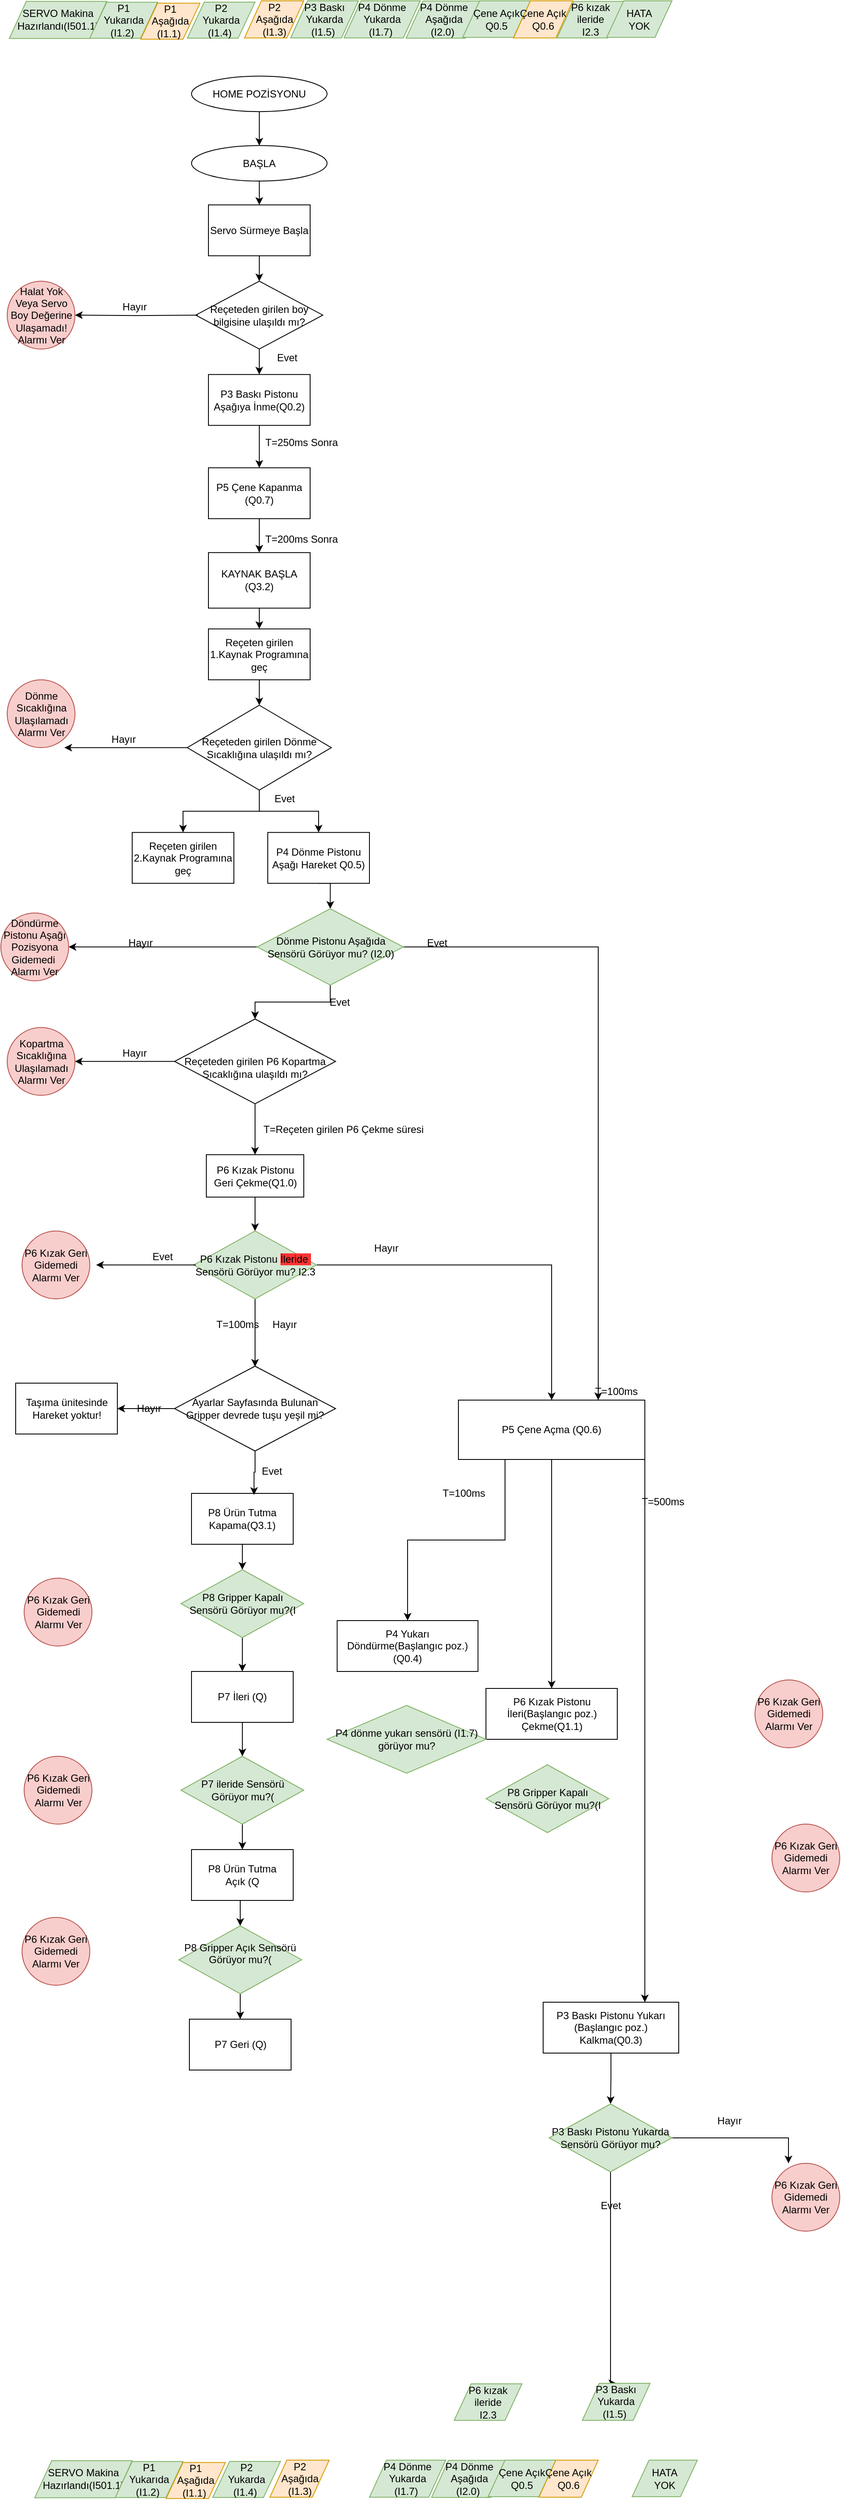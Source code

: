 <mxfile version="13.8.8" type="github">
  <diagram id="8I0ZILU0IZCC_N8qX_k-" name="Page-1">
    <mxGraphModel dx="1730" dy="967" grid="1" gridSize="10" guides="1" tooltips="1" connect="1" arrows="1" fold="1" page="1" pageScale="1" pageWidth="1169" pageHeight="827" background="none" math="0" shadow="0">
      <root>
        <mxCell id="0" />
        <mxCell id="1" parent="0" />
        <mxCell id="AO6P_Psntt2UskHuxxLQ-130" value="SERVO Makina Hazırlandı(I501.1)" style="shape=parallelogram;perimeter=parallelogramPerimeter;whiteSpace=wrap;html=1;fixedSize=1;fillColor=#d5e8d4;strokeColor=#82b366;" vertex="1" parent="1">
          <mxGeometry x="30" y="30.62" width="115" height="43.75" as="geometry" />
        </mxCell>
        <mxCell id="AO6P_Psntt2UskHuxxLQ-131" value="" style="edgeStyle=orthogonalEdgeStyle;rounded=0;orthogonalLoop=1;jettySize=auto;html=1;" edge="1" source="AO6P_Psntt2UskHuxxLQ-132" target="AO6P_Psntt2UskHuxxLQ-134" parent="1">
          <mxGeometry relative="1" as="geometry" />
        </mxCell>
        <mxCell id="AO6P_Psntt2UskHuxxLQ-132" value="HOME POZİSYONU" style="ellipse;whiteSpace=wrap;html=1;" vertex="1" parent="1">
          <mxGeometry x="245" y="118.75" width="160" height="41.87" as="geometry" />
        </mxCell>
        <mxCell id="AO6P_Psntt2UskHuxxLQ-133" style="edgeStyle=orthogonalEdgeStyle;rounded=0;orthogonalLoop=1;jettySize=auto;html=1;exitX=0.5;exitY=1;exitDx=0;exitDy=0;entryX=0.5;entryY=0;entryDx=0;entryDy=0;" edge="1" source="AO6P_Psntt2UskHuxxLQ-134" target="AO6P_Psntt2UskHuxxLQ-135" parent="1">
          <mxGeometry relative="1" as="geometry">
            <mxPoint x="325" y="270.62" as="targetPoint" />
          </mxGeometry>
        </mxCell>
        <mxCell id="AO6P_Psntt2UskHuxxLQ-134" value="BAŞLA" style="ellipse;whiteSpace=wrap;html=1;" vertex="1" parent="1">
          <mxGeometry x="245" y="200.62" width="160" height="41.87" as="geometry" />
        </mxCell>
        <mxCell id="AO6P_Psntt2UskHuxxLQ-135" value="Servo Sürmeye Başla" style="rounded=0;whiteSpace=wrap;html=1;" vertex="1" parent="1">
          <mxGeometry x="265" y="270.62" width="120" height="60" as="geometry" />
        </mxCell>
        <mxCell id="AO6P_Psntt2UskHuxxLQ-136" value="" style="edgeStyle=orthogonalEdgeStyle;rounded=0;orthogonalLoop=1;jettySize=auto;html=1;" edge="1" source="AO6P_Psntt2UskHuxxLQ-137" target="AO6P_Psntt2UskHuxxLQ-140" parent="1">
          <mxGeometry relative="1" as="geometry" />
        </mxCell>
        <mxCell id="AO6P_Psntt2UskHuxxLQ-137" value="&lt;span&gt;Reçeteden girilen boy bilgisine ulaşıldı mı?&lt;/span&gt;" style="rhombus;whiteSpace=wrap;html=1;" vertex="1" parent="1">
          <mxGeometry x="250" y="360.62" width="150" height="80" as="geometry" />
        </mxCell>
        <mxCell id="AO6P_Psntt2UskHuxxLQ-138" value="" style="endArrow=classic;html=1;exitX=0.5;exitY=1;exitDx=0;exitDy=0;entryX=0.5;entryY=0;entryDx=0;entryDy=0;" edge="1" source="AO6P_Psntt2UskHuxxLQ-135" target="AO6P_Psntt2UskHuxxLQ-137" parent="1">
          <mxGeometry width="50" height="50" relative="1" as="geometry">
            <mxPoint x="65" y="390.62" as="sourcePoint" />
            <mxPoint x="65" y="460.62" as="targetPoint" />
            <Array as="points" />
          </mxGeometry>
        </mxCell>
        <mxCell id="AO6P_Psntt2UskHuxxLQ-139" value="" style="edgeStyle=orthogonalEdgeStyle;rounded=0;orthogonalLoop=1;jettySize=auto;html=1;" edge="1" source="AO6P_Psntt2UskHuxxLQ-140" target="AO6P_Psntt2UskHuxxLQ-142" parent="1">
          <mxGeometry relative="1" as="geometry" />
        </mxCell>
        <mxCell id="AO6P_Psntt2UskHuxxLQ-140" value="P3 Baskı Pistonu Aşağıya İnme(Q0.2)" style="rounded=0;whiteSpace=wrap;html=1;" vertex="1" parent="1">
          <mxGeometry x="265" y="470.62" width="120" height="60" as="geometry" />
        </mxCell>
        <mxCell id="AO6P_Psntt2UskHuxxLQ-141" value="" style="edgeStyle=orthogonalEdgeStyle;rounded=0;orthogonalLoop=1;jettySize=auto;html=1;" edge="1" source="AO6P_Psntt2UskHuxxLQ-142" parent="1">
          <mxGeometry relative="1" as="geometry">
            <mxPoint x="325" y="680.62" as="targetPoint" />
          </mxGeometry>
        </mxCell>
        <mxCell id="AO6P_Psntt2UskHuxxLQ-142" value="P5 Çene Kapanma&lt;br&gt;(Q0.7)" style="rounded=0;whiteSpace=wrap;html=1;" vertex="1" parent="1">
          <mxGeometry x="265" y="580.62" width="120" height="60" as="geometry" />
        </mxCell>
        <mxCell id="AO6P_Psntt2UskHuxxLQ-143" value="T=250ms Sonra" style="text;html=1;strokeColor=none;fillColor=none;align=center;verticalAlign=middle;whiteSpace=wrap;rounded=0;" vertex="1" parent="1">
          <mxGeometry x="315" y="540.62" width="120" height="20" as="geometry" />
        </mxCell>
        <mxCell id="AO6P_Psntt2UskHuxxLQ-144" value="T=200ms Sonra" style="text;html=1;strokeColor=none;fillColor=none;align=center;verticalAlign=middle;whiteSpace=wrap;rounded=0;" vertex="1" parent="1">
          <mxGeometry x="315" y="655.12" width="120" height="20" as="geometry" />
        </mxCell>
        <mxCell id="AO6P_Psntt2UskHuxxLQ-145" style="edgeStyle=orthogonalEdgeStyle;rounded=0;orthogonalLoop=1;jettySize=auto;html=1;exitX=0.5;exitY=1;exitDx=0;exitDy=0;entryX=0.5;entryY=0;entryDx=0;entryDy=0;" edge="1" source="AO6P_Psntt2UskHuxxLQ-146" target="AO6P_Psntt2UskHuxxLQ-148" parent="1">
          <mxGeometry relative="1" as="geometry" />
        </mxCell>
        <mxCell id="AO6P_Psntt2UskHuxxLQ-146" value="KAYNAK BAŞLA&lt;br&gt;(Q3.2)" style="rounded=0;whiteSpace=wrap;html=1;" vertex="1" parent="1">
          <mxGeometry x="265" y="680.62" width="120" height="65.5" as="geometry" />
        </mxCell>
        <mxCell id="AO6P_Psntt2UskHuxxLQ-147" style="edgeStyle=orthogonalEdgeStyle;rounded=0;orthogonalLoop=1;jettySize=auto;html=1;exitX=0.5;exitY=1;exitDx=0;exitDy=0;entryX=0.5;entryY=0;entryDx=0;entryDy=0;" edge="1" source="AO6P_Psntt2UskHuxxLQ-148" target="AO6P_Psntt2UskHuxxLQ-152" parent="1">
          <mxGeometry relative="1" as="geometry" />
        </mxCell>
        <mxCell id="AO6P_Psntt2UskHuxxLQ-148" value="Reçeten girilen 1.Kaynak Programına geç" style="rounded=0;whiteSpace=wrap;html=1;" vertex="1" parent="1">
          <mxGeometry x="265" y="770.62" width="120" height="60" as="geometry" />
        </mxCell>
        <mxCell id="AO6P_Psntt2UskHuxxLQ-149" style="edgeStyle=orthogonalEdgeStyle;rounded=0;orthogonalLoop=1;jettySize=auto;html=1;" edge="1" source="AO6P_Psntt2UskHuxxLQ-152" parent="1">
          <mxGeometry relative="1" as="geometry">
            <mxPoint x="95" y="910.62" as="targetPoint" />
          </mxGeometry>
        </mxCell>
        <mxCell id="AO6P_Psntt2UskHuxxLQ-150" value="" style="edgeStyle=orthogonalEdgeStyle;rounded=0;orthogonalLoop=1;jettySize=auto;html=1;" edge="1" source="AO6P_Psntt2UskHuxxLQ-152" target="AO6P_Psntt2UskHuxxLQ-153" parent="1">
          <mxGeometry relative="1" as="geometry" />
        </mxCell>
        <mxCell id="AO6P_Psntt2UskHuxxLQ-151" value="" style="edgeStyle=orthogonalEdgeStyle;rounded=0;orthogonalLoop=1;jettySize=auto;html=1;" edge="1" source="AO6P_Psntt2UskHuxxLQ-152" target="AO6P_Psntt2UskHuxxLQ-158" parent="1">
          <mxGeometry relative="1" as="geometry" />
        </mxCell>
        <mxCell id="AO6P_Psntt2UskHuxxLQ-152" value="Reçeteden girilen Dönme Sıcaklığına ulaşıldı mı?" style="rhombus;whiteSpace=wrap;html=1;" vertex="1" parent="1">
          <mxGeometry x="240" y="860.62" width="170" height="100" as="geometry" />
        </mxCell>
        <mxCell id="AO6P_Psntt2UskHuxxLQ-153" value="Reçeten girilen 2.Kaynak Programına geç" style="rounded=0;whiteSpace=wrap;html=1;" vertex="1" parent="1">
          <mxGeometry x="175" y="1010.62" width="120" height="60" as="geometry" />
        </mxCell>
        <mxCell id="AO6P_Psntt2UskHuxxLQ-154" value="Evet" style="text;html=1;strokeColor=none;fillColor=none;align=center;verticalAlign=middle;whiteSpace=wrap;rounded=0;" vertex="1" parent="1">
          <mxGeometry x="335" y="960.62" width="40" height="20" as="geometry" />
        </mxCell>
        <mxCell id="AO6P_Psntt2UskHuxxLQ-155" value="Hayır" style="text;html=1;strokeColor=none;fillColor=none;align=center;verticalAlign=middle;whiteSpace=wrap;rounded=0;" vertex="1" parent="1">
          <mxGeometry x="145" y="890.62" width="40" height="20" as="geometry" />
        </mxCell>
        <mxCell id="AO6P_Psntt2UskHuxxLQ-156" value="Dönme Sıcaklığına Ulaşılamadı Alarmı Ver" style="ellipse;whiteSpace=wrap;html=1;aspect=fixed;fillColor=#f8cecc;strokeColor=#b85450;" vertex="1" parent="1">
          <mxGeometry x="27.5" y="830.62" width="80" height="80" as="geometry" />
        </mxCell>
        <mxCell id="AO6P_Psntt2UskHuxxLQ-157" style="edgeStyle=orthogonalEdgeStyle;rounded=0;orthogonalLoop=1;jettySize=auto;html=1;exitX=0.5;exitY=1;exitDx=0;exitDy=0;entryX=0.5;entryY=0;entryDx=0;entryDy=0;" edge="1" source="AO6P_Psntt2UskHuxxLQ-158" target="AO6P_Psntt2UskHuxxLQ-167" parent="1">
          <mxGeometry relative="1" as="geometry" />
        </mxCell>
        <mxCell id="AO6P_Psntt2UskHuxxLQ-158" value="P4 Dönme Pistonu Aşağı Hareket Q0.5)" style="rounded=0;whiteSpace=wrap;html=1;" vertex="1" parent="1">
          <mxGeometry x="335" y="1010.62" width="120" height="60" as="geometry" />
        </mxCell>
        <mxCell id="AO6P_Psntt2UskHuxxLQ-159" value="" style="edgeStyle=orthogonalEdgeStyle;rounded=0;orthogonalLoop=1;jettySize=auto;html=1;" edge="1" source="AO6P_Psntt2UskHuxxLQ-161" target="AO6P_Psntt2UskHuxxLQ-163" parent="1">
          <mxGeometry relative="1" as="geometry" />
        </mxCell>
        <mxCell id="AO6P_Psntt2UskHuxxLQ-160" value="" style="edgeStyle=orthogonalEdgeStyle;rounded=0;orthogonalLoop=1;jettySize=auto;html=1;" edge="1" source="AO6P_Psntt2UskHuxxLQ-161" target="AO6P_Psntt2UskHuxxLQ-169" parent="1">
          <mxGeometry relative="1" as="geometry" />
        </mxCell>
        <mxCell id="AO6P_Psntt2UskHuxxLQ-161" value="&lt;br&gt;Reçeteden girilen P6 Kopartma&lt;br&gt;Sıcaklığına ulaşıldı mı?" style="rhombus;whiteSpace=wrap;html=1;" vertex="1" parent="1">
          <mxGeometry x="225" y="1230.62" width="190" height="100" as="geometry" />
        </mxCell>
        <mxCell id="AO6P_Psntt2UskHuxxLQ-162" value="Hayır" style="text;html=1;strokeColor=none;fillColor=none;align=center;verticalAlign=middle;whiteSpace=wrap;rounded=0;" vertex="1" parent="1">
          <mxGeometry x="157.5" y="1260.62" width="40" height="20" as="geometry" />
        </mxCell>
        <mxCell id="AO6P_Psntt2UskHuxxLQ-163" value="Kopartma&lt;br&gt;Sıcaklığına Ulaşılamadı Alarmı Ver" style="ellipse;whiteSpace=wrap;html=1;aspect=fixed;fillColor=#f8cecc;strokeColor=#b85450;" vertex="1" parent="1">
          <mxGeometry x="27.5" y="1240.62" width="80" height="80" as="geometry" />
        </mxCell>
        <mxCell id="AO6P_Psntt2UskHuxxLQ-164" style="edgeStyle=orthogonalEdgeStyle;rounded=0;orthogonalLoop=1;jettySize=auto;html=1;entryX=0.5;entryY=0;entryDx=0;entryDy=0;" edge="1" source="AO6P_Psntt2UskHuxxLQ-167" target="AO6P_Psntt2UskHuxxLQ-161" parent="1">
          <mxGeometry relative="1" as="geometry" />
        </mxCell>
        <mxCell id="AO6P_Psntt2UskHuxxLQ-165" style="edgeStyle=orthogonalEdgeStyle;rounded=0;orthogonalLoop=1;jettySize=auto;html=1;exitX=1;exitY=0.5;exitDx=0;exitDy=0;entryX=0.75;entryY=0;entryDx=0;entryDy=0;" edge="1" source="AO6P_Psntt2UskHuxxLQ-167" target="AO6P_Psntt2UskHuxxLQ-180" parent="1">
          <mxGeometry relative="1" as="geometry" />
        </mxCell>
        <mxCell id="AO6P_Psntt2UskHuxxLQ-166" style="edgeStyle=orthogonalEdgeStyle;rounded=0;orthogonalLoop=1;jettySize=auto;html=1;exitX=0;exitY=0.5;exitDx=0;exitDy=0;entryX=1;entryY=0.5;entryDx=0;entryDy=0;" edge="1" source="AO6P_Psntt2UskHuxxLQ-167" target="AO6P_Psntt2UskHuxxLQ-206" parent="1">
          <mxGeometry relative="1" as="geometry" />
        </mxCell>
        <mxCell id="AO6P_Psntt2UskHuxxLQ-167" value="Dönme Pistonu Aşağıda Sensörü Görüyor mu? (I2.0)" style="rhombus;whiteSpace=wrap;html=1;fillColor=#d5e8d4;strokeColor=#82b366;" vertex="1" parent="1">
          <mxGeometry x="322.5" y="1100.62" width="172.5" height="90" as="geometry" />
        </mxCell>
        <mxCell id="AO6P_Psntt2UskHuxxLQ-168" value="" style="edgeStyle=orthogonalEdgeStyle;rounded=0;orthogonalLoop=1;jettySize=auto;html=1;" edge="1" source="AO6P_Psntt2UskHuxxLQ-169" target="AO6P_Psntt2UskHuxxLQ-173" parent="1">
          <mxGeometry relative="1" as="geometry" />
        </mxCell>
        <mxCell id="AO6P_Psntt2UskHuxxLQ-169" value="P6 Kızak Pistonu&lt;br&gt;Geri Çekme(Q1.0)" style="rounded=0;whiteSpace=wrap;html=1;" vertex="1" parent="1">
          <mxGeometry x="262.5" y="1390.62" width="115" height="50" as="geometry" />
        </mxCell>
        <mxCell id="AO6P_Psntt2UskHuxxLQ-170" value="T=Reçeten girilen P6 Çekme süresi" style="text;html=1;strokeColor=none;fillColor=none;align=center;verticalAlign=middle;whiteSpace=wrap;rounded=0;" vertex="1" parent="1">
          <mxGeometry x="322.5" y="1350.62" width="202.5" height="20" as="geometry" />
        </mxCell>
        <mxCell id="AO6P_Psntt2UskHuxxLQ-171" style="edgeStyle=orthogonalEdgeStyle;rounded=0;orthogonalLoop=1;jettySize=auto;html=1;exitX=1;exitY=0.5;exitDx=0;exitDy=0;entryX=0.5;entryY=0;entryDx=0;entryDy=0;" edge="1" source="AO6P_Psntt2UskHuxxLQ-173" target="AO6P_Psntt2UskHuxxLQ-180" parent="1">
          <mxGeometry relative="1" as="geometry">
            <mxPoint x="605" y="1520.62" as="targetPoint" />
          </mxGeometry>
        </mxCell>
        <mxCell id="AO6P_Psntt2UskHuxxLQ-172" style="edgeStyle=orthogonalEdgeStyle;rounded=0;orthogonalLoop=1;jettySize=auto;html=1;" edge="1" source="AO6P_Psntt2UskHuxxLQ-173" parent="1">
          <mxGeometry relative="1" as="geometry">
            <mxPoint x="320" y="1640.62" as="targetPoint" />
          </mxGeometry>
        </mxCell>
        <mxCell id="AO6P_Psntt2UskHuxxLQ-173" value="P6 Kızak Pistonu &lt;span style=&quot;background-color: rgb(255 , 51 , 51)&quot;&gt;İleride&amp;nbsp; &lt;/span&gt;Sensörü Görüyor mu? I2.3" style="rhombus;whiteSpace=wrap;html=1;fillColor=#d5e8d4;strokeColor=#82b366;" vertex="1" parent="1">
          <mxGeometry x="247.5" y="1480.62" width="145" height="80" as="geometry" />
        </mxCell>
        <mxCell id="AO6P_Psntt2UskHuxxLQ-174" value="T=100ms" style="text;html=1;strokeColor=none;fillColor=none;align=center;verticalAlign=middle;whiteSpace=wrap;rounded=0;" vertex="1" parent="1">
          <mxGeometry x="197.5" y="1580.62" width="202.5" height="20" as="geometry" />
        </mxCell>
        <mxCell id="AO6P_Psntt2UskHuxxLQ-177" style="edgeStyle=orthogonalEdgeStyle;rounded=0;orthogonalLoop=1;jettySize=auto;html=1;" edge="1" source="AO6P_Psntt2UskHuxxLQ-180" target="AO6P_Psntt2UskHuxxLQ-184" parent="1">
          <mxGeometry relative="1" as="geometry" />
        </mxCell>
        <mxCell id="AO6P_Psntt2UskHuxxLQ-179" style="edgeStyle=orthogonalEdgeStyle;rounded=0;orthogonalLoop=1;jettySize=auto;html=1;exitX=0.25;exitY=1;exitDx=0;exitDy=0;entryX=0.5;entryY=0;entryDx=0;entryDy=0;" edge="1" source="AO6P_Psntt2UskHuxxLQ-180" target="AO6P_Psntt2UskHuxxLQ-182" parent="1">
          <mxGeometry relative="1" as="geometry" />
        </mxCell>
        <mxCell id="AO6P_Psntt2UskHuxxLQ-250" style="edgeStyle=orthogonalEdgeStyle;rounded=0;orthogonalLoop=1;jettySize=auto;html=1;exitX=1;exitY=1;exitDx=0;exitDy=0;entryX=0.75;entryY=0;entryDx=0;entryDy=0;" edge="1" parent="1" source="AO6P_Psntt2UskHuxxLQ-180" target="AO6P_Psntt2UskHuxxLQ-185">
          <mxGeometry relative="1" as="geometry" />
        </mxCell>
        <mxCell id="AO6P_Psntt2UskHuxxLQ-180" value="P5 Çene Açma (Q0.6)" style="rounded=0;whiteSpace=wrap;html=1;" vertex="1" parent="1">
          <mxGeometry x="560" y="1680" width="220" height="70" as="geometry" />
        </mxCell>
        <mxCell id="AO6P_Psntt2UskHuxxLQ-181" value="T=100ms" style="text;html=1;strokeColor=none;fillColor=none;align=center;verticalAlign=middle;whiteSpace=wrap;rounded=0;" vertex="1" parent="1">
          <mxGeometry x="645" y="1660" width="202.5" height="20" as="geometry" />
        </mxCell>
        <mxCell id="AO6P_Psntt2UskHuxxLQ-182" value="P4 Yukarı Döndürme(Başlangıc poz.)&lt;br&gt;(Q0.4)" style="rounded=0;whiteSpace=wrap;html=1;" vertex="1" parent="1">
          <mxGeometry x="416.88" y="1940" width="166.25" height="60" as="geometry" />
        </mxCell>
        <mxCell id="AO6P_Psntt2UskHuxxLQ-183" value="T=100ms" style="text;html=1;strokeColor=none;fillColor=none;align=center;verticalAlign=middle;whiteSpace=wrap;rounded=0;" vertex="1" parent="1">
          <mxGeometry x="465" y="1780" width="202.5" height="20" as="geometry" />
        </mxCell>
        <mxCell id="AO6P_Psntt2UskHuxxLQ-184" value="P6 Kızak Pistonu&lt;br&gt;İleri(Başlangıc poz.) Çekme(Q1.1)" style="rounded=0;whiteSpace=wrap;html=1;" vertex="1" parent="1">
          <mxGeometry x="592.5" y="2020" width="155" height="60" as="geometry" />
        </mxCell>
        <mxCell id="AO6P_Psntt2UskHuxxLQ-279" style="edgeStyle=orthogonalEdgeStyle;rounded=0;orthogonalLoop=1;jettySize=auto;html=1;exitX=0.5;exitY=1;exitDx=0;exitDy=0;entryX=0.5;entryY=0;entryDx=0;entryDy=0;" edge="1" parent="1" source="AO6P_Psntt2UskHuxxLQ-185" target="AO6P_Psntt2UskHuxxLQ-254">
          <mxGeometry relative="1" as="geometry" />
        </mxCell>
        <mxCell id="AO6P_Psntt2UskHuxxLQ-185" value="P3 Baskı Pistonu Yukarı (Başlangıc poz.)&lt;br&gt;Kalkma(Q0.3)" style="rounded=0;whiteSpace=wrap;html=1;" vertex="1" parent="1">
          <mxGeometry x="660" y="2390" width="160" height="60" as="geometry" />
        </mxCell>
        <mxCell id="AO6P_Psntt2UskHuxxLQ-186" value="T=500ms" style="text;html=1;strokeColor=none;fillColor=none;align=center;verticalAlign=middle;whiteSpace=wrap;rounded=0;" vertex="1" parent="1">
          <mxGeometry x="700" y="1790" width="202.5" height="20" as="geometry" />
        </mxCell>
        <mxCell id="AO6P_Psntt2UskHuxxLQ-197" value="T=50ms" style="text;html=1;strokeColor=none;fillColor=none;align=center;verticalAlign=middle;whiteSpace=wrap;rounded=0;" vertex="1" parent="1">
          <mxGeometry x="172.5" y="2130.62" width="202.5" height="20" as="geometry" />
        </mxCell>
        <mxCell id="AO6P_Psntt2UskHuxxLQ-199" value="Evet" style="text;html=1;strokeColor=none;fillColor=none;align=center;verticalAlign=middle;whiteSpace=wrap;rounded=0;" vertex="1" parent="1">
          <mxGeometry x="337.5" y="440.62" width="40" height="20" as="geometry" />
        </mxCell>
        <mxCell id="AO6P_Psntt2UskHuxxLQ-200" style="edgeStyle=orthogonalEdgeStyle;rounded=0;orthogonalLoop=1;jettySize=auto;html=1;" edge="1" target="AO6P_Psntt2UskHuxxLQ-202" parent="1">
          <mxGeometry relative="1" as="geometry">
            <mxPoint x="47.5" y="440.62" as="targetPoint" />
            <mxPoint x="252.5" y="400.62" as="sourcePoint" />
          </mxGeometry>
        </mxCell>
        <mxCell id="AO6P_Psntt2UskHuxxLQ-201" value="Hayır" style="text;html=1;strokeColor=none;fillColor=none;align=center;verticalAlign=middle;whiteSpace=wrap;rounded=0;" vertex="1" parent="1">
          <mxGeometry x="157.5" y="380.62" width="40" height="20" as="geometry" />
        </mxCell>
        <mxCell id="AO6P_Psntt2UskHuxxLQ-202" value="Halat Yok Veya Servo Boy Değerine Ulaşamadı! Alarmı Ver" style="ellipse;whiteSpace=wrap;html=1;aspect=fixed;fillColor=#f8cecc;strokeColor=#b85450;" vertex="1" parent="1">
          <mxGeometry x="27.5" y="360.62" width="80" height="80" as="geometry" />
        </mxCell>
        <mxCell id="AO6P_Psntt2UskHuxxLQ-203" value="Evet" style="text;html=1;strokeColor=none;fillColor=none;align=center;verticalAlign=middle;whiteSpace=wrap;rounded=0;" vertex="1" parent="1">
          <mxGeometry x="400" y="1200.62" width="40" height="20" as="geometry" />
        </mxCell>
        <mxCell id="AO6P_Psntt2UskHuxxLQ-204" value="Evet" style="text;html=1;strokeColor=none;fillColor=none;align=center;verticalAlign=middle;whiteSpace=wrap;rounded=0;" vertex="1" parent="1">
          <mxGeometry x="515" y="1130.62" width="40" height="20" as="geometry" />
        </mxCell>
        <mxCell id="AO6P_Psntt2UskHuxxLQ-205" value="Hayır" style="text;html=1;strokeColor=none;fillColor=none;align=center;verticalAlign=middle;whiteSpace=wrap;rounded=0;" vertex="1" parent="1">
          <mxGeometry x="165" y="1130.62" width="40" height="20" as="geometry" />
        </mxCell>
        <mxCell id="AO6P_Psntt2UskHuxxLQ-206" value="Döndürme Pistonu Aşağı Pozisyona Gidemedi&amp;nbsp;&lt;br&gt;Alarmı Ver" style="ellipse;whiteSpace=wrap;html=1;aspect=fixed;fillColor=#f8cecc;strokeColor=#b85450;" vertex="1" parent="1">
          <mxGeometry x="20" y="1105.62" width="80" height="80" as="geometry" />
        </mxCell>
        <mxCell id="AO6P_Psntt2UskHuxxLQ-207" value="Evet" style="text;html=1;strokeColor=none;fillColor=none;align=center;verticalAlign=middle;whiteSpace=wrap;rounded=0;" vertex="1" parent="1">
          <mxGeometry x="191.25" y="1500.62" width="40" height="20" as="geometry" />
        </mxCell>
        <mxCell id="AO6P_Psntt2UskHuxxLQ-208" value="Hayır" style="text;html=1;strokeColor=none;fillColor=none;align=center;verticalAlign=middle;whiteSpace=wrap;rounded=0;" vertex="1" parent="1">
          <mxGeometry x="455" y="1490.62" width="40" height="20" as="geometry" />
        </mxCell>
        <mxCell id="AO6P_Psntt2UskHuxxLQ-209" value="" style="edgeStyle=orthogonalEdgeStyle;rounded=0;orthogonalLoop=1;jettySize=auto;html=1;" edge="1" parent="1">
          <mxGeometry relative="1" as="geometry">
            <mxPoint x="250" y="1520.62" as="sourcePoint" />
            <mxPoint x="132.5" y="1520.62" as="targetPoint" />
          </mxGeometry>
        </mxCell>
        <mxCell id="AO6P_Psntt2UskHuxxLQ-210" value="P6 Kızak Geri Gidemedi Alarmı Ver" style="ellipse;whiteSpace=wrap;html=1;aspect=fixed;fillColor=#f8cecc;strokeColor=#b85450;" vertex="1" parent="1">
          <mxGeometry x="45" y="1480.62" width="80" height="80" as="geometry" />
        </mxCell>
        <mxCell id="AO6P_Psntt2UskHuxxLQ-211" value="P1 &lt;br&gt;Yukarıda (I1.2)&amp;nbsp;" style="shape=parallelogram;perimeter=parallelogramPerimeter;whiteSpace=wrap;html=1;fixedSize=1;fillColor=#d5e8d4;strokeColor=#82b366;" vertex="1" parent="1">
          <mxGeometry x="125" y="31.57" width="80" height="42.5" as="geometry" />
        </mxCell>
        <mxCell id="AO6P_Psntt2UskHuxxLQ-212" value="P1 &lt;br&gt;Aşağıda &lt;br&gt;(I1.1)&amp;nbsp;" style="shape=parallelogram;perimeter=parallelogramPerimeter;whiteSpace=wrap;html=1;fixedSize=1;fillColor=#ffe6cc;strokeColor=#d79b00;" vertex="1" parent="1">
          <mxGeometry x="185" y="32.81" width="70" height="42.5" as="geometry" />
        </mxCell>
        <mxCell id="AO6P_Psntt2UskHuxxLQ-213" value="P2 &lt;br&gt;Yukarda&lt;br&gt;(I1.4)&amp;nbsp;" style="shape=parallelogram;perimeter=parallelogramPerimeter;whiteSpace=wrap;html=1;fixedSize=1;fillColor=#d5e8d4;strokeColor=#82b366;" vertex="1" parent="1">
          <mxGeometry x="240" y="31.56" width="80" height="42.5" as="geometry" />
        </mxCell>
        <mxCell id="AO6P_Psntt2UskHuxxLQ-214" value="P2 &lt;br&gt;Aşağıda&lt;br&gt;&amp;nbsp;(I1.3)&amp;nbsp;" style="shape=parallelogram;perimeter=parallelogramPerimeter;whiteSpace=wrap;html=1;fixedSize=1;fillColor=#ffe6cc;strokeColor=#d79b00;" vertex="1" parent="1">
          <mxGeometry x="307.5" y="30.0" width="70" height="43.75" as="geometry" />
        </mxCell>
        <mxCell id="AO6P_Psntt2UskHuxxLQ-215" value="P3 Baskı&lt;br&gt;Yukarda &lt;br&gt;(I1.5)&amp;nbsp;" style="shape=parallelogram;perimeter=parallelogramPerimeter;whiteSpace=wrap;html=1;fixedSize=1;fillColor=#d5e8d4;strokeColor=#82b366;" vertex="1" parent="1">
          <mxGeometry x="362" y="30.0" width="80" height="43.75" as="geometry" />
        </mxCell>
        <mxCell id="AO6P_Psntt2UskHuxxLQ-216" value="P4 Dönme&lt;br&gt;Yukarda &lt;br&gt;(I1.7)&amp;nbsp;" style="shape=parallelogram;perimeter=parallelogramPerimeter;whiteSpace=wrap;html=1;fixedSize=1;fillColor=#d5e8d4;strokeColor=#82b366;" vertex="1" parent="1">
          <mxGeometry x="425" y="30.0" width="90" height="43.75" as="geometry" />
        </mxCell>
        <mxCell id="AO6P_Psntt2UskHuxxLQ-217" value="P4 Dönme&lt;br&gt;Aşağıda&lt;br&gt;(I2.0)&amp;nbsp;" style="shape=parallelogram;perimeter=parallelogramPerimeter;whiteSpace=wrap;html=1;fixedSize=1;fillColor=#d5e8d4;strokeColor=#82b366;" vertex="1" parent="1">
          <mxGeometry x="498.25" y="30.31" width="90" height="43.75" as="geometry" />
        </mxCell>
        <mxCell id="AO6P_Psntt2UskHuxxLQ-218" value="Çene Açık&lt;br&gt;Q0.5" style="shape=parallelogram;perimeter=parallelogramPerimeter;whiteSpace=wrap;html=1;fixedSize=1;fillColor=#d5e8d4;strokeColor=#82b366;" vertex="1" parent="1">
          <mxGeometry x="565" y="30.0" width="80" height="43.13" as="geometry" />
        </mxCell>
        <mxCell id="AO6P_Psntt2UskHuxxLQ-219" value="Çene Açık&lt;br&gt;Q0.6" style="shape=parallelogram;perimeter=parallelogramPerimeter;whiteSpace=wrap;html=1;fixedSize=1;fillColor=#ffe6cc;strokeColor=#d79b00;" vertex="1" parent="1">
          <mxGeometry x="625" y="30.0" width="70" height="43.75" as="geometry" />
        </mxCell>
        <mxCell id="AO6P_Psntt2UskHuxxLQ-220" value="P6 kızak&lt;br&gt;ileride&lt;br&gt;I2.3" style="shape=parallelogram;perimeter=parallelogramPerimeter;whiteSpace=wrap;html=1;fixedSize=1;fillColor=#d5e8d4;strokeColor=#82b366;" vertex="1" parent="1">
          <mxGeometry x="676.25" y="30.62" width="80" height="43.13" as="geometry" />
        </mxCell>
        <mxCell id="AO6P_Psntt2UskHuxxLQ-221" value="HATA&lt;br&gt;YOK" style="shape=parallelogram;perimeter=parallelogramPerimeter;whiteSpace=wrap;html=1;fixedSize=1;fillColor=#d5e8d4;strokeColor=#82b366;" vertex="1" parent="1">
          <mxGeometry x="735" y="30" width="77" height="43.13" as="geometry" />
        </mxCell>
        <mxCell id="AO6P_Psntt2UskHuxxLQ-223" value="Hayır" style="text;html=1;strokeColor=none;fillColor=none;align=center;verticalAlign=middle;whiteSpace=wrap;rounded=0;" vertex="1" parent="1">
          <mxGeometry x="335" y="1580.62" width="40" height="20" as="geometry" />
        </mxCell>
        <mxCell id="AO6P_Psntt2UskHuxxLQ-224" style="edgeStyle=orthogonalEdgeStyle;rounded=0;orthogonalLoop=1;jettySize=auto;html=1;exitX=0.5;exitY=1;exitDx=0;exitDy=0;entryX=0.5;entryY=0;entryDx=0;entryDy=0;" edge="1" source="AO6P_Psntt2UskHuxxLQ-225" target="AO6P_Psntt2UskHuxxLQ-227" parent="1">
          <mxGeometry relative="1" as="geometry" />
        </mxCell>
        <mxCell id="AO6P_Psntt2UskHuxxLQ-225" value="P8 Ürün Tutma Kapama(Q3.1)" style="rounded=0;whiteSpace=wrap;html=1;" vertex="1" parent="1">
          <mxGeometry x="245" y="1790" width="120" height="60" as="geometry" />
        </mxCell>
        <mxCell id="AO6P_Psntt2UskHuxxLQ-226" style="edgeStyle=orthogonalEdgeStyle;rounded=0;orthogonalLoop=1;jettySize=auto;html=1;exitX=0.5;exitY=1;exitDx=0;exitDy=0;entryX=0.5;entryY=0;entryDx=0;entryDy=0;" edge="1" source="AO6P_Psntt2UskHuxxLQ-227" target="AO6P_Psntt2UskHuxxLQ-229" parent="1">
          <mxGeometry relative="1" as="geometry" />
        </mxCell>
        <mxCell id="AO6P_Psntt2UskHuxxLQ-227" value="P8 Gripper Kapalı Sensörü Görüyor mu?(I" style="rhombus;whiteSpace=wrap;html=1;fillColor=#d5e8d4;strokeColor=#82b366;" vertex="1" parent="1">
          <mxGeometry x="232.5" y="1880" width="145" height="80" as="geometry" />
        </mxCell>
        <mxCell id="AO6P_Psntt2UskHuxxLQ-228" style="edgeStyle=orthogonalEdgeStyle;rounded=0;orthogonalLoop=1;jettySize=auto;html=1;exitX=0.5;exitY=1;exitDx=0;exitDy=0;entryX=0.5;entryY=0;entryDx=0;entryDy=0;" edge="1" source="AO6P_Psntt2UskHuxxLQ-229" target="AO6P_Psntt2UskHuxxLQ-231" parent="1">
          <mxGeometry relative="1" as="geometry" />
        </mxCell>
        <mxCell id="AO6P_Psntt2UskHuxxLQ-229" value="P7 İleri (Q)" style="rounded=0;whiteSpace=wrap;html=1;" vertex="1" parent="1">
          <mxGeometry x="245" y="2000" width="120" height="60" as="geometry" />
        </mxCell>
        <mxCell id="AO6P_Psntt2UskHuxxLQ-230" style="edgeStyle=orthogonalEdgeStyle;rounded=0;orthogonalLoop=1;jettySize=auto;html=1;exitX=0.5;exitY=1;exitDx=0;exitDy=0;" edge="1" source="AO6P_Psntt2UskHuxxLQ-231" target="AO6P_Psntt2UskHuxxLQ-233" parent="1">
          <mxGeometry relative="1" as="geometry" />
        </mxCell>
        <mxCell id="AO6P_Psntt2UskHuxxLQ-231" value="P7 ileride Sensörü Görüyor mu?(" style="rhombus;whiteSpace=wrap;html=1;fillColor=#d5e8d4;strokeColor=#82b366;" vertex="1" parent="1">
          <mxGeometry x="232.5" y="2100" width="145" height="80" as="geometry" />
        </mxCell>
        <mxCell id="AO6P_Psntt2UskHuxxLQ-232" style="edgeStyle=orthogonalEdgeStyle;rounded=0;orthogonalLoop=1;jettySize=auto;html=1;exitX=0.5;exitY=1;exitDx=0;exitDy=0;entryX=0.5;entryY=0;entryDx=0;entryDy=0;" edge="1" source="AO6P_Psntt2UskHuxxLQ-233" target="AO6P_Psntt2UskHuxxLQ-235" parent="1">
          <mxGeometry relative="1" as="geometry" />
        </mxCell>
        <mxCell id="AO6P_Psntt2UskHuxxLQ-233" value="P8 Ürün Tutma &lt;br&gt;Açık (Q" style="rounded=0;whiteSpace=wrap;html=1;" vertex="1" parent="1">
          <mxGeometry x="245" y="2210" width="120" height="60" as="geometry" />
        </mxCell>
        <mxCell id="AO6P_Psntt2UskHuxxLQ-234" style="edgeStyle=orthogonalEdgeStyle;rounded=0;orthogonalLoop=1;jettySize=auto;html=1;exitX=0.5;exitY=1;exitDx=0;exitDy=0;" edge="1" source="AO6P_Psntt2UskHuxxLQ-235" target="AO6P_Psntt2UskHuxxLQ-236" parent="1">
          <mxGeometry relative="1" as="geometry" />
        </mxCell>
        <mxCell id="AO6P_Psntt2UskHuxxLQ-235" value="P8 Gripper Açık Sensörü Görüyor mu?(&lt;br&gt;&amp;nbsp;" style="rhombus;whiteSpace=wrap;html=1;fillColor=#d5e8d4;strokeColor=#82b366;" vertex="1" parent="1">
          <mxGeometry x="230" y="2300" width="145" height="80" as="geometry" />
        </mxCell>
        <mxCell id="AO6P_Psntt2UskHuxxLQ-236" value="P7 Geri (Q)" style="rounded=0;whiteSpace=wrap;html=1;" vertex="1" parent="1">
          <mxGeometry x="242.5" y="2410" width="120" height="60" as="geometry" />
        </mxCell>
        <mxCell id="AO6P_Psntt2UskHuxxLQ-240" style="edgeStyle=orthogonalEdgeStyle;rounded=0;orthogonalLoop=1;jettySize=auto;html=1;entryX=0.615;entryY=0.03;entryDx=0;entryDy=0;entryPerimeter=0;" edge="1" parent="1" source="AO6P_Psntt2UskHuxxLQ-237" target="AO6P_Psntt2UskHuxxLQ-225">
          <mxGeometry relative="1" as="geometry" />
        </mxCell>
        <mxCell id="AO6P_Psntt2UskHuxxLQ-242" style="edgeStyle=orthogonalEdgeStyle;rounded=0;orthogonalLoop=1;jettySize=auto;html=1;exitX=0;exitY=0.5;exitDx=0;exitDy=0;entryX=1;entryY=0.5;entryDx=0;entryDy=0;" edge="1" parent="1" source="AO6P_Psntt2UskHuxxLQ-237" target="AO6P_Psntt2UskHuxxLQ-241">
          <mxGeometry relative="1" as="geometry" />
        </mxCell>
        <mxCell id="AO6P_Psntt2UskHuxxLQ-237" value="Ayarlar Sayfasında Bulunan Gripper devrede tuşu yeşil mi?" style="rhombus;whiteSpace=wrap;html=1;" vertex="1" parent="1">
          <mxGeometry x="225" y="1640" width="190" height="100" as="geometry" />
        </mxCell>
        <mxCell id="AO6P_Psntt2UskHuxxLQ-238" value="Evet" style="text;html=1;strokeColor=none;fillColor=none;align=center;verticalAlign=middle;whiteSpace=wrap;rounded=0;" vertex="1" parent="1">
          <mxGeometry x="320" y="1753.5" width="40" height="20" as="geometry" />
        </mxCell>
        <mxCell id="AO6P_Psntt2UskHuxxLQ-239" value="Hayır" style="text;html=1;strokeColor=none;fillColor=none;align=center;verticalAlign=middle;whiteSpace=wrap;rounded=0;" vertex="1" parent="1">
          <mxGeometry x="175" y="1680" width="40" height="20" as="geometry" />
        </mxCell>
        <mxCell id="AO6P_Psntt2UskHuxxLQ-241" value="Taşıma ünitesinde Hareket yoktur!" style="rounded=0;whiteSpace=wrap;html=1;" vertex="1" parent="1">
          <mxGeometry x="37.5" y="1660" width="120" height="60" as="geometry" />
        </mxCell>
        <mxCell id="AO6P_Psntt2UskHuxxLQ-245" value="P6 Kızak Geri Gidemedi Alarmı Ver" style="ellipse;whiteSpace=wrap;html=1;aspect=fixed;fillColor=#f8cecc;strokeColor=#b85450;" vertex="1" parent="1">
          <mxGeometry x="47.5" y="1890" width="80" height="80" as="geometry" />
        </mxCell>
        <mxCell id="AO6P_Psntt2UskHuxxLQ-246" value="P6 Kızak Geri Gidemedi Alarmı Ver" style="ellipse;whiteSpace=wrap;html=1;aspect=fixed;fillColor=#f8cecc;strokeColor=#b85450;" vertex="1" parent="1">
          <mxGeometry x="47.5" y="2100" width="80" height="80" as="geometry" />
        </mxCell>
        <mxCell id="AO6P_Psntt2UskHuxxLQ-247" value="P6 Kızak Geri Gidemedi Alarmı Ver" style="ellipse;whiteSpace=wrap;html=1;aspect=fixed;fillColor=#f8cecc;strokeColor=#b85450;" vertex="1" parent="1">
          <mxGeometry x="45" y="2290" width="80" height="80" as="geometry" />
        </mxCell>
        <mxCell id="AO6P_Psntt2UskHuxxLQ-248" value="P6 Kızak Geri Gidemedi Alarmı Ver" style="ellipse;whiteSpace=wrap;html=1;aspect=fixed;fillColor=#f8cecc;strokeColor=#b85450;" vertex="1" parent="1">
          <mxGeometry x="910" y="2010" width="80" height="80" as="geometry" />
        </mxCell>
        <mxCell id="AO6P_Psntt2UskHuxxLQ-249" value="P4 dönme yukarı sensörü (I1.7) görüyor mu?" style="rhombus;whiteSpace=wrap;html=1;fillColor=#d5e8d4;strokeColor=#82b366;" vertex="1" parent="1">
          <mxGeometry x="405" y="2040" width="187.5" height="80" as="geometry" />
        </mxCell>
        <mxCell id="AO6P_Psntt2UskHuxxLQ-251" value="P6 Kızak Geri Gidemedi Alarmı Ver" style="ellipse;whiteSpace=wrap;html=1;aspect=fixed;fillColor=#f8cecc;strokeColor=#b85450;" vertex="1" parent="1">
          <mxGeometry x="930" y="2180" width="80" height="80" as="geometry" />
        </mxCell>
        <mxCell id="AO6P_Psntt2UskHuxxLQ-252" value="P8 Gripper Kapalı Sensörü Görüyor mu?(I" style="rhombus;whiteSpace=wrap;html=1;fillColor=#d5e8d4;strokeColor=#82b366;" vertex="1" parent="1">
          <mxGeometry x="592.5" y="2110" width="145" height="80" as="geometry" />
        </mxCell>
        <mxCell id="AO6P_Psntt2UskHuxxLQ-253" value="P6 Kızak Geri Gidemedi Alarmı Ver" style="ellipse;whiteSpace=wrap;html=1;aspect=fixed;fillColor=#f8cecc;strokeColor=#b85450;" vertex="1" parent="1">
          <mxGeometry x="930" y="2580" width="80" height="80" as="geometry" />
        </mxCell>
        <mxCell id="AO6P_Psntt2UskHuxxLQ-280" style="edgeStyle=orthogonalEdgeStyle;rounded=0;orthogonalLoop=1;jettySize=auto;html=1;entryX=0.244;entryY=0;entryDx=0;entryDy=0;entryPerimeter=0;" edge="1" parent="1" source="AO6P_Psntt2UskHuxxLQ-254" target="AO6P_Psntt2UskHuxxLQ-253">
          <mxGeometry relative="1" as="geometry" />
        </mxCell>
        <mxCell id="AO6P_Psntt2UskHuxxLQ-284" style="edgeStyle=orthogonalEdgeStyle;rounded=0;orthogonalLoop=1;jettySize=auto;html=1;exitX=0.5;exitY=1;exitDx=0;exitDy=0;entryX=0.5;entryY=0;entryDx=0;entryDy=0;" edge="1" parent="1" source="AO6P_Psntt2UskHuxxLQ-254" target="AO6P_Psntt2UskHuxxLQ-272">
          <mxGeometry relative="1" as="geometry">
            <mxPoint x="740" y="2690" as="targetPoint" />
            <Array as="points">
              <mxPoint x="740" y="2839" />
            </Array>
          </mxGeometry>
        </mxCell>
        <mxCell id="AO6P_Psntt2UskHuxxLQ-254" value="P3 Baskı Pistonu Yukarda Sensörü Görüyor mu?" style="rhombus;whiteSpace=wrap;html=1;fillColor=#d5e8d4;strokeColor=#82b366;" vertex="1" parent="1">
          <mxGeometry x="667" y="2510" width="145" height="80" as="geometry" />
        </mxCell>
        <mxCell id="AO6P_Psntt2UskHuxxLQ-267" value="SERVO Makina Hazırlandı(I501.1)" style="shape=parallelogram;perimeter=parallelogramPerimeter;whiteSpace=wrap;html=1;fixedSize=1;fillColor=#d5e8d4;strokeColor=#82b366;" vertex="1" parent="1">
          <mxGeometry x="60" y="2930.62" width="115" height="43.75" as="geometry" />
        </mxCell>
        <mxCell id="AO6P_Psntt2UskHuxxLQ-268" value="P1 &lt;br&gt;Yukarıda (I1.2)&amp;nbsp;" style="shape=parallelogram;perimeter=parallelogramPerimeter;whiteSpace=wrap;html=1;fixedSize=1;fillColor=#d5e8d4;strokeColor=#82b366;" vertex="1" parent="1">
          <mxGeometry x="155" y="2931.57" width="80" height="42.5" as="geometry" />
        </mxCell>
        <mxCell id="AO6P_Psntt2UskHuxxLQ-269" value="P1 &lt;br&gt;Aşağıda &lt;br&gt;(I1.1)&amp;nbsp;" style="shape=parallelogram;perimeter=parallelogramPerimeter;whiteSpace=wrap;html=1;fixedSize=1;fillColor=#ffe6cc;strokeColor=#d79b00;" vertex="1" parent="1">
          <mxGeometry x="215" y="2932.81" width="70" height="42.5" as="geometry" />
        </mxCell>
        <mxCell id="AO6P_Psntt2UskHuxxLQ-270" value="P2 &lt;br&gt;Yukarda&lt;br&gt;(I1.4)&amp;nbsp;" style="shape=parallelogram;perimeter=parallelogramPerimeter;whiteSpace=wrap;html=1;fixedSize=1;fillColor=#d5e8d4;strokeColor=#82b366;" vertex="1" parent="1">
          <mxGeometry x="270" y="2931.56" width="80" height="42.5" as="geometry" />
        </mxCell>
        <mxCell id="AO6P_Psntt2UskHuxxLQ-271" value="P2 &lt;br&gt;Aşağıda&lt;br&gt;&amp;nbsp;(I1.3)&amp;nbsp;" style="shape=parallelogram;perimeter=parallelogramPerimeter;whiteSpace=wrap;html=1;fixedSize=1;fillColor=#ffe6cc;strokeColor=#d79b00;" vertex="1" parent="1">
          <mxGeometry x="337.5" y="2930" width="70" height="43.75" as="geometry" />
        </mxCell>
        <mxCell id="AO6P_Psntt2UskHuxxLQ-272" value="P3 Baskı&lt;br&gt;Yukarda &lt;br&gt;(I1.5)&amp;nbsp;" style="shape=parallelogram;perimeter=parallelogramPerimeter;whiteSpace=wrap;html=1;fixedSize=1;fillColor=#d5e8d4;strokeColor=#82b366;" vertex="1" parent="1">
          <mxGeometry x="706.25" y="2839.38" width="80" height="43.75" as="geometry" />
        </mxCell>
        <mxCell id="AO6P_Psntt2UskHuxxLQ-273" value="P4 Dönme&lt;br&gt;Yukarda &lt;br&gt;(I1.7)&amp;nbsp;" style="shape=parallelogram;perimeter=parallelogramPerimeter;whiteSpace=wrap;html=1;fixedSize=1;fillColor=#d5e8d4;strokeColor=#82b366;" vertex="1" parent="1">
          <mxGeometry x="455" y="2930" width="90" height="43.75" as="geometry" />
        </mxCell>
        <mxCell id="AO6P_Psntt2UskHuxxLQ-274" value="P4 Dönme&lt;br&gt;Aşağıda&lt;br&gt;(I2.0)&amp;nbsp;" style="shape=parallelogram;perimeter=parallelogramPerimeter;whiteSpace=wrap;html=1;fixedSize=1;fillColor=#d5e8d4;strokeColor=#82b366;" vertex="1" parent="1">
          <mxGeometry x="528.25" y="2930.31" width="90" height="43.75" as="geometry" />
        </mxCell>
        <mxCell id="AO6P_Psntt2UskHuxxLQ-275" value="Çene Açık&lt;br&gt;Q0.5" style="shape=parallelogram;perimeter=parallelogramPerimeter;whiteSpace=wrap;html=1;fixedSize=1;fillColor=#d5e8d4;strokeColor=#82b366;" vertex="1" parent="1">
          <mxGeometry x="595" y="2930" width="80" height="43.13" as="geometry" />
        </mxCell>
        <mxCell id="AO6P_Psntt2UskHuxxLQ-276" value="Çene Açık&lt;br&gt;Q0.6" style="shape=parallelogram;perimeter=parallelogramPerimeter;whiteSpace=wrap;html=1;fixedSize=1;fillColor=#ffe6cc;strokeColor=#d79b00;" vertex="1" parent="1">
          <mxGeometry x="655" y="2930" width="70" height="43.75" as="geometry" />
        </mxCell>
        <mxCell id="AO6P_Psntt2UskHuxxLQ-277" value="P6 kızak&lt;br&gt;ileride&lt;br&gt;I2.3" style="shape=parallelogram;perimeter=parallelogramPerimeter;whiteSpace=wrap;html=1;fixedSize=1;fillColor=#d5e8d4;strokeColor=#82b366;" vertex="1" parent="1">
          <mxGeometry x="555" y="2840" width="80" height="43.13" as="geometry" />
        </mxCell>
        <mxCell id="AO6P_Psntt2UskHuxxLQ-278" value="HATA&lt;br&gt;YOK" style="shape=parallelogram;perimeter=parallelogramPerimeter;whiteSpace=wrap;html=1;fixedSize=1;fillColor=#d5e8d4;strokeColor=#82b366;" vertex="1" parent="1">
          <mxGeometry x="765" y="2930" width="77" height="43.13" as="geometry" />
        </mxCell>
        <mxCell id="AO6P_Psntt2UskHuxxLQ-282" value="Evet" style="text;html=1;strokeColor=none;fillColor=none;align=center;verticalAlign=middle;whiteSpace=wrap;rounded=0;" vertex="1" parent="1">
          <mxGeometry x="719.5" y="2620" width="40" height="20" as="geometry" />
        </mxCell>
        <mxCell id="AO6P_Psntt2UskHuxxLQ-283" value="Hayır" style="text;html=1;strokeColor=none;fillColor=none;align=center;verticalAlign=middle;whiteSpace=wrap;rounded=0;" vertex="1" parent="1">
          <mxGeometry x="860" y="2520" width="40" height="20" as="geometry" />
        </mxCell>
      </root>
    </mxGraphModel>
  </diagram>
</mxfile>
